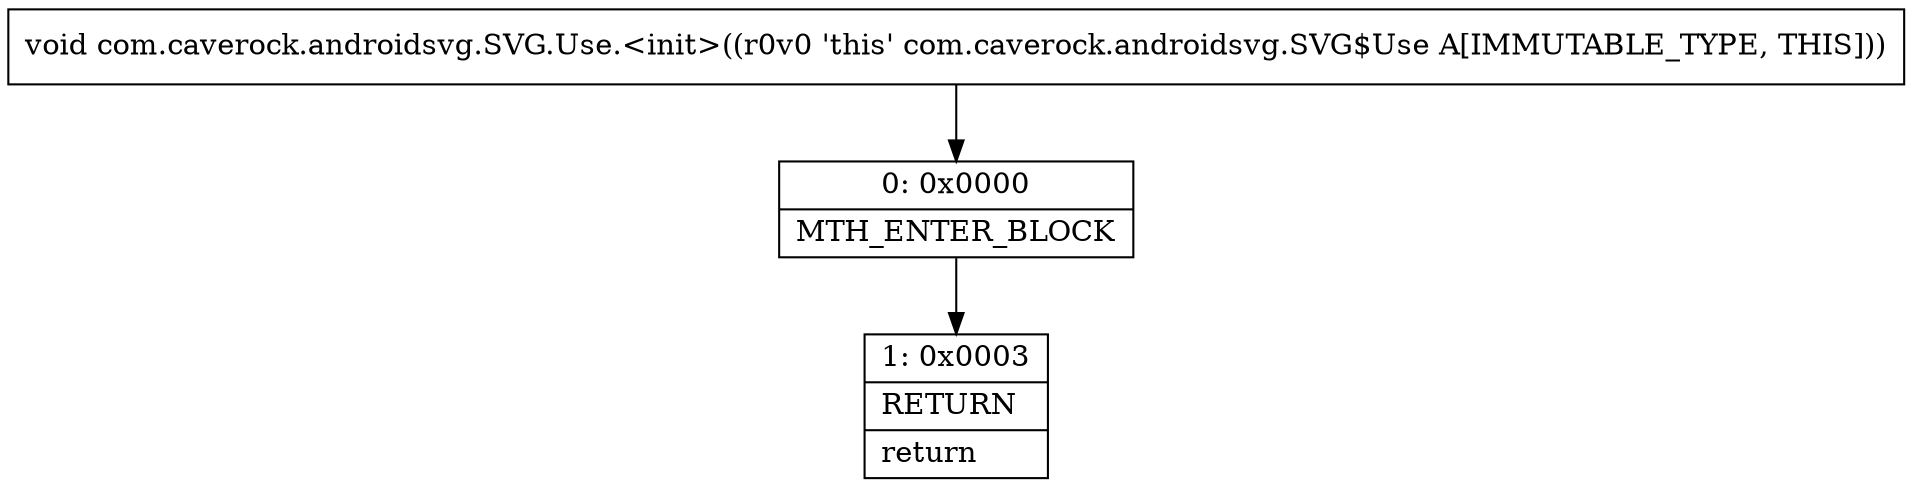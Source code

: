 digraph "CFG forcom.caverock.androidsvg.SVG.Use.\<init\>()V" {
Node_0 [shape=record,label="{0\:\ 0x0000|MTH_ENTER_BLOCK\l}"];
Node_1 [shape=record,label="{1\:\ 0x0003|RETURN\l|return\l}"];
MethodNode[shape=record,label="{void com.caverock.androidsvg.SVG.Use.\<init\>((r0v0 'this' com.caverock.androidsvg.SVG$Use A[IMMUTABLE_TYPE, THIS])) }"];
MethodNode -> Node_0;
Node_0 -> Node_1;
}

